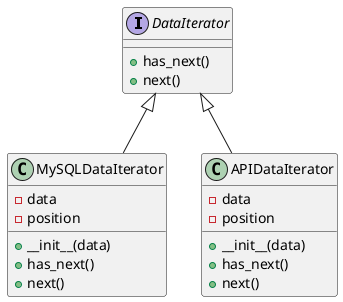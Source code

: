 @startuml

interface DataIterator {
    +has_next()
    +next()
}

class MySQLDataIterator {
    -data
    -position
    +__init__(data)
    +has_next()
    +next()
}

class APIDataIterator {
    -data
    -position
    +__init__(data)
    +has_next()
    +next()
}

DataIterator <|-- MySQLDataIterator
DataIterator <|-- APIDataIterator

@enduml